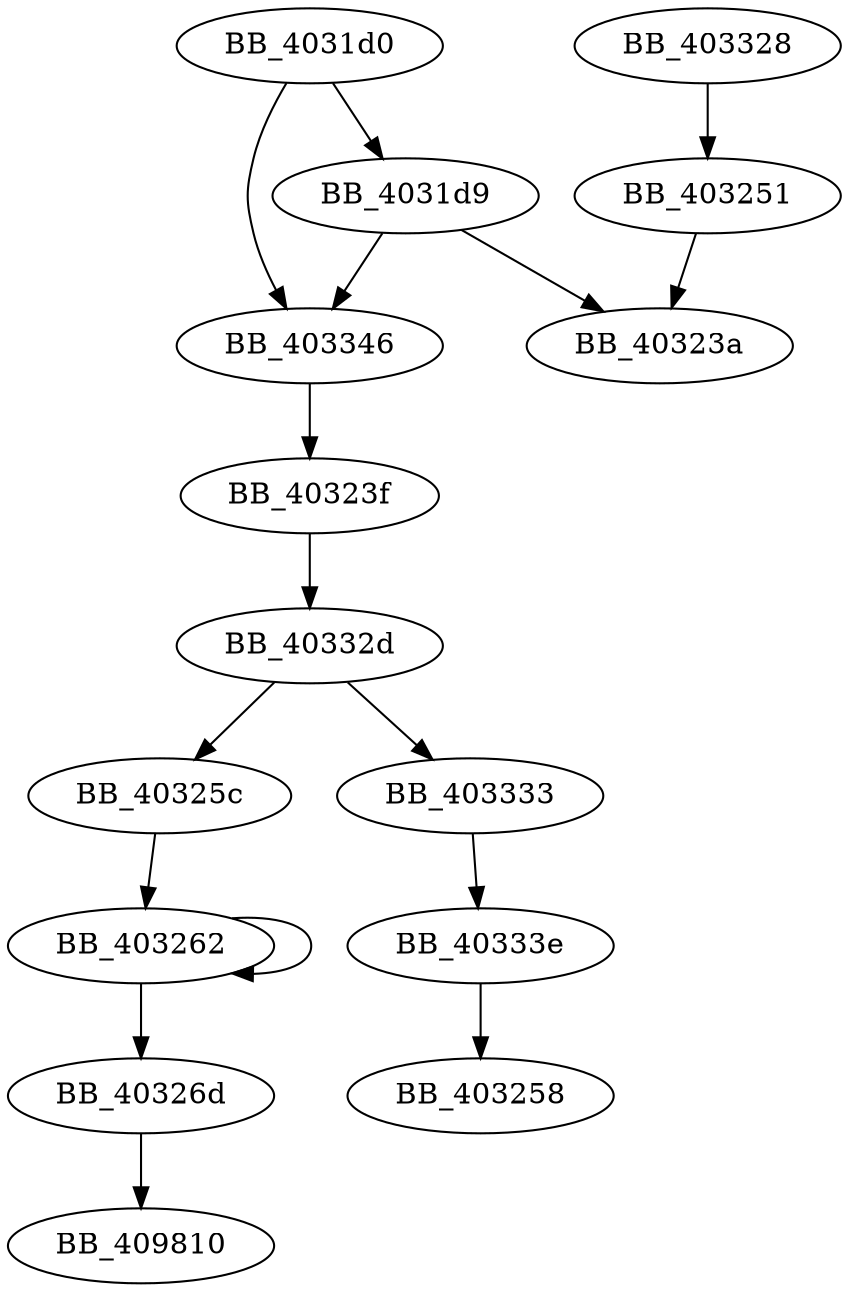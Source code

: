 DiGraph sub_4031D0{
BB_4031d0->BB_4031d9
BB_4031d0->BB_403346
BB_4031d9->BB_40323a
BB_4031d9->BB_403346
BB_40323f->BB_40332d
BB_403251->BB_40323a
BB_40325c->BB_403262
BB_403262->BB_403262
BB_403262->BB_40326d
BB_40326d->BB_409810
BB_403328->BB_403251
BB_40332d->BB_40325c
BB_40332d->BB_403333
BB_403333->BB_40333e
BB_40333e->BB_403258
BB_403346->BB_40323f
}
